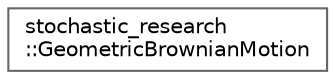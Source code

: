 digraph "Graphical Class Hierarchy"
{
 // LATEX_PDF_SIZE
  bgcolor="transparent";
  edge [fontname=Helvetica,fontsize=10,labelfontname=Helvetica,labelfontsize=10];
  node [fontname=Helvetica,fontsize=10,shape=box,height=0.2,width=0.4];
  rankdir="LR";
  Node0 [id="Node000000",label="stochastic_research\l::GeometricBrownianMotion",height=0.2,width=0.4,color="grey40", fillcolor="white", style="filled",URL="$structstochastic__research_1_1_geometric_brownian_motion.html",tooltip=" "];
}
